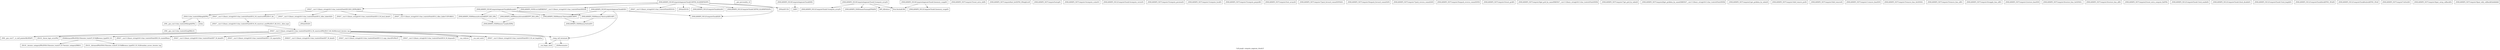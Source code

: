 digraph "Call graph: compute_angmom_chunk.ll" {
	label="Call graph: compute_angmom_chunk.ll";

	Node0x555e81eadb00 [shape=record,label="{_ZN9LAMMPS_NS18ComputeAngmomChunkC2EPNS_6LAMMPSEiPPc}"];
	Node0x555e81eadb00 -> Node0x555e81eac750;
	Node0x555e81eadb00 -> Node0x555e81eac650;
	Node0x555e81eadb00 -> Node0x555e81efbf60;
	Node0x555e81eadb00 -> Node0x555e81f0f450;
	Node0x555e81eadb00 -> Node0x555e81eb1190;
	Node0x555e81eadb00 -> Node0x555e81ed5cd0;
	Node0x555e81eadb00 -> Node0x555e81f0fe80;
	Node0x555e81eadb00 -> Node0x555e81f0f9b0;
	Node0x555e81eadb00 -> Node0x555e81f0f710;
	Node0x555e81ee0e10 [shape=record,label="{__gxx_personality_v0}"];
	Node0x555e81f0fe80 [shape=record,label="{_ZNSt7__cxx1112basic_stringIcSt11char_traitsIcESaIcEED1Ev}"];
	Node0x555e81f0f9b0 [shape=record,label="{_ZNSaIcED1Ev}"];
	Node0x555e81f0f710 [shape=record,label="{_ZN9LAMMPS_NS12ComputeChunk4initEv}"];
	Node0x555e81eac750 [shape=record,label="{_ZN9LAMMPS_NS12ComputeChunkC2EPNS_6LAMMPSEiPPc}"];
	Node0x555e81ed5cd0 [shape=record,label="{_ZN9LAMMPS_NS5Error3allERKNSt7__cxx1112basic_stringIcSt11char_traitsIcESaIcEEEiS8_}"];
	Node0x555e81eac650 [shape=record,label="{_ZNSaIcEC1Ev}"];
	Node0x555e81efbf60 [shape=record,label="{_ZNSt7__cxx1112basic_stringIcSt11char_traitsIcESaIcEEC2IS3_EEPKcRKS3_}"];
	Node0x555e81efbf60 -> Node0x555e81ed5c50;
	Node0x555e81efbf60 -> Node0x555e81eb38b0;
	Node0x555e81efbf60 -> Node0x555e81eea8a0;
	Node0x555e81efbf60 -> Node0x555e81edb6e0;
	Node0x555e81efbf60 -> Node0x555e81ebe000;
	Node0x555e81ec56e0 [shape=record,label="{_ZN9LAMMPS_NS18ComputeAngmomChunkD0Ev}"];
	Node0x555e81ec56e0 -> Node0x555e81ec61f0;
	Node0x555e81ec6df0 [shape=record,label="{_ZN9LAMMPS_NS18ComputeAngmomChunk13compute_arrayEv}"];
	Node0x555e81ec6df0 -> Node0x555e81ec7dc0;
	Node0x555e81ec6df0 -> Node0x555e81ec8d20;
	Node0x555e81ec6df0 -> Node0x555e81ec9660;
	Node0x555e81ec6df0 -> Node0x555e81ec9be0;
	Node0x555e81eb1190 [shape=record,label="{_ZN9LAMMPS_NS18ComputeAngmomChunk8allocateEv}"];
	Node0x555e81eb1190 -> Node0x555e81ebbe40;
	Node0x555e81eb1190 -> Node0x555e81ebdb00;
	Node0x555e81eb1190 -> Node0x555e81ebb310;
	Node0x555e81eb1190 -> Node0x555e81ebbcd0;
	Node0x555e81f0f450 [shape=record,label="{_ZN9LAMMPS_NS12ComputeChunkD2Ev}"];
	Node0x555e81ec0420 [shape=record,label="{_ZN9LAMMPS_NS18ComputeAngmomChunkD2Ev}"];
	Node0x555e81ec0420 -> Node0x555e81ebbe40;
	Node0x555e81ec0420 -> Node0x555e81ec10f0;
	Node0x555e81ec0420 -> Node0x555e81ebb310;
	Node0x555e81ec0420 -> Node0x555e81f0f450;
	Node0x555e81ebbe40 [shape=record,label="{_ZN9LAMMPS_NS6Memory7destroyIdEEvRPT_}"];
	Node0x555e81ebbe40 -> Node0x555e81ec1d40;
	Node0x555e81ec10f0 [shape=record,label="{__clang_call_terminate}"];
	Node0x555e81ec10f0 -> Node0x555e81ec2f80;
	Node0x555e81ec10f0 -> Node0x555e81ec3be0;
	Node0x555e81ec2f80 [shape=record,label="{__cxa_begin_catch}"];
	Node0x555e81ec3be0 [shape=record,label="{_ZSt9terminatev}"];
	Node0x555e81ebb310 [shape=record,label="{_ZN9LAMMPS_NS6Memory7destroyIdEEvRPPT_}"];
	Node0x555e81ebb310 -> Node0x555e81ec1d40;
	Node0x555e81ec61f0 [shape=record,label="{_ZdlPv}"];
	Node0x555e81ebe000 [shape=record,label="{_ZNSt7__cxx1112basic_stringIcSt11char_traitsIcESaIcEE12_Alloc_hiderD2Ev}"];
	Node0x555e81ebe000 -> Node0x555e81efa1a0;
	Node0x555e81ee7d90 [shape=record,label="{_ZNSt7__cxx1112basic_stringIcSt11char_traitsIcESaIcEE16_M_construct_auxIPKcEEvT_S8_St12__false_type}"];
	Node0x555e81ee7d90 -> Node0x555e81ef6600;
	Node0x555e81ef6600 [shape=record,label="{_ZNSt7__cxx1112basic_stringIcSt11char_traitsIcESaIcEE12_M_constructIPKcEEvT_S8_St20forward_iterator_tag}"];
	Node0x555e81ef6600 -> Node0x555e81ef1300;
	Node0x555e81ef6600 -> Node0x555e81ec7380;
	Node0x555e81ef6600 -> Node0x555e81f0b430;
	Node0x555e81ef6600 -> Node0x555e81ef87b0;
	Node0x555e81ef6600 -> Node0x555e81efc210;
	Node0x555e81ef6600 -> Node0x555e81efc570;
	Node0x555e81ef6600 -> Node0x555e81e662f0;
	Node0x555e81ef6600 -> Node0x555e81ead470;
	Node0x555e81ef6600 -> Node0x555e81ec2f80;
	Node0x555e81ef6600 -> Node0x555e81f1c750;
	Node0x555e81ef6600 -> Node0x555e81f1c7d0;
	Node0x555e81ef6600 -> Node0x555e81f1c850;
	Node0x555e81ef6600 -> Node0x555e81f1c8d0;
	Node0x555e81ef6600 -> Node0x555e81ec10f0;
	Node0x555e81ec7dc0 [shape=record,label="{_ZN9LAMMPS_NS12ComputeChunk13compute_arrayEv}"];
	Node0x555e81ec8d20 [shape=record,label="{_ZN9LAMMPS_NS6Domain5unmapEPKdiPd}"];
	Node0x555e81ec9660 [shape=record,label="{llvm.fmuladd.f64}"];
	Node0x555e81ec9be0 [shape=record,label="{MPI_Allreduce}"];
	Node0x555e81ebbcd0 [shape=record,label="{_ZN9LAMMPS_NS6Memory6createIdEEPT_RS3_iPKc}"];
	Node0x555e81ebbcd0 -> Node0x555e81ecac40;
	Node0x555e81ebdb00 [shape=record,label="{_ZN9LAMMPS_NS6Memory6createIdEEPPT_RS4_iiPKc}"];
	Node0x555e81ebdb00 -> Node0x555e81ecac40;
	Node0x555e81ed9df0 [shape=record,label="{_ZN9LAMMPS_NS18ComputeAngmomChunk12memory_usageEv}"];
	Node0x555e81ed9df0 -> Node0x555e81ed8fd0;
	Node0x555e81ed9df0 -> Node0x555e81ec9660;
	Node0x555e81ed8fd0 [shape=record,label="{_ZN9LAMMPS_NS12ComputeChunk12memory_usageEv}"];
	Node0x555e81edceb0 [shape=record,label="{_ZN9LAMMPS_NS7Compute15reset_extra_dofEv}"];
	Node0x555e81ee17a0 [shape=record,label="{_ZN9LAMMPS_NS7Compute9init_listEiPNS_9NeighListE}"];
	Node0x555e81ee2450 [shape=record,label="{_ZN9LAMMPS_NS7Compute5setupEv}"];
	Node0x555e81f1c750 [shape=record,label="{_ZNSt7__cxx1112basic_stringIcSt11char_traitsIcESaIcEE10_M_disposeEv}"];
	Node0x555e81f1c7d0 [shape=record,label="{__cxa_rethrow}"];
	Node0x555e81f1c850 [shape=record,label="{__cxa_end_catch}"];
	Node0x555e81f1c8d0 [shape=record,label="{_ZNSt7__cxx1112basic_stringIcSt11char_traitsIcESaIcEE13_M_set_lengthEm}"];
	Node0x555e81ee3720 [shape=record,label="{_ZN9LAMMPS_NS7Compute14compute_scalarEv}"];
	Node0x555e81ee41a0 [shape=record,label="{_ZN9LAMMPS_NS12ComputeChunk14compute_vectorEv}"];
	Node0x555e81ee7f40 [shape=record,label="{_ZN9LAMMPS_NS7Compute15compute_peratomEv}"];
	Node0x555e81ee82b0 [shape=record,label="{_ZN9LAMMPS_NS7Compute13compute_localEv}"];
	Node0x555e81ee92c0 [shape=record,label="{_ZN9LAMMPS_NS7Compute15compute_pergridEv}"];
	Node0x555e81eedbf0 [shape=record,label="{_ZN9LAMMPS_NS7Compute10set_arraysEi}"];
	Node0x555e81eebc10 [shape=record,label="{_ZN9LAMMPS_NS7Compute17pack_forward_commEiPiPdiS1_}"];
	Node0x555e81eee140 [shape=record,label="{_ZN9LAMMPS_NS7Compute19unpack_forward_commEiiPd}"];
	Node0x555e81eefd00 [shape=record,label="{_ZN9LAMMPS_NS7Compute17pack_reverse_commEiiPd}"];
	Node0x555e81ef1680 [shape=record,label="{_ZN9LAMMPS_NS7Compute19unpack_reverse_commEiPiPd}"];
	Node0x555e81ef1d10 [shape=record,label="{_ZN9LAMMPS_NS7Compute10reset_gridEv}"];
	Node0x555e81ef2570 [shape=record,label="{_ZN9LAMMPS_NS7Compute16get_grid_by_nameERKNSt7__cxx1112basic_stringIcSt11char_traitsIcESaIcEEERi}"];
	Node0x555e81ef3f00 [shape=record,label="{_ZN9LAMMPS_NS7Compute17get_grid_by_indexEi}"];
	Node0x555e81ef5410 [shape=record,label="{_ZN9LAMMPS_NS7Compute20get_griddata_by_nameEiRKNSt7__cxx1112basic_stringIcSt11char_traitsIcESaIcEEERi}"];
	Node0x555e81ef6be0 [shape=record,label="{_ZN9LAMMPS_NS7Compute21get_griddata_by_indexEi}"];
	Node0x555e81ef79b0 [shape=record,label="{_ZN9LAMMPS_NS7Compute14dof_remove_preEv}"];
	Node0x555e81ef8c30 [shape=record,label="{_ZN9LAMMPS_NS7Compute10dof_removeEi}"];
	Node0x555e81ef98d0 [shape=record,label="{_ZN9LAMMPS_NS7Compute11remove_biasEiPd}"];
	Node0x555e81efb2e0 [shape=record,label="{_ZN9LAMMPS_NS7Compute15remove_bias_thrEiPdS1_}"];
	Node0x555e81efc770 [shape=record,label="{_ZN9LAMMPS_NS7Compute15remove_bias_allEv}"];
	Node0x555e81efcf00 [shape=record,label="{_ZN9LAMMPS_NS7Compute16reapply_bias_allEv}"];
	Node0x555e81efe840 [shape=record,label="{_ZN9LAMMPS_NS7Compute12restore_biasEiPd}"];
	Node0x555e81eff4a0 [shape=record,label="{_ZN9LAMMPS_NS7Compute16restore_bias_thrEiPdS1_}"];
	Node0x555e81f090e0 [shape=record,label="{_ZN9LAMMPS_NS7Compute16restore_bias_allEv}"];
	Node0x555e81f097b0 [shape=record,label="{_ZN9LAMMPS_NS7Compute23reset_extra_compute_fixEPKc}"];
	Node0x555e81ee39b0 [shape=record,label="{_ZN9LAMMPS_NS12ComputeChunk11lock_enableEv}"];
	Node0x555e81ee42f0 [shape=record,label="{_ZN9LAMMPS_NS12ComputeChunk12lock_disableEv}"];
	Node0x555e81eb0df0 [shape=record,label="{_ZN9LAMMPS_NS12ComputeChunk11lock_lengthEv}"];
	Node0x555e81eaa980 [shape=record,label="{_ZN9LAMMPS_NS12ComputeChunk4lockEPNS_3FixEll}"];
	Node0x555e81efe950 [shape=record,label="{_ZN9LAMMPS_NS12ComputeChunk6unlockEPNS_3FixE}"];
	Node0x555e81f0a320 [shape=record,label="{_ZN9LAMMPS_NS7Compute7refreshEv}"];
	Node0x555e81ef2050 [shape=record,label="{_ZN9LAMMPS_NS7Compute19pair_setup_callbackEii}"];
	Node0x555e81ed5c50 [shape=record,label="{_ZNSt7__cxx1112basic_stringIcSt11char_traitsIcESaIcEE13_M_local_dataEv}"];
	Node0x555e81eb38b0 [shape=record,label="{_ZNSt7__cxx1112basic_stringIcSt11char_traitsIcESaIcEE12_Alloc_hiderC1EPcRKS3_}"];
	Node0x555e81f0cf20 [shape=record,label="{_ZN9LAMMPS_NS7Compute19pair_tally_callbackEiiiidddddd}"];
	Node0x555e81edb6e0 [shape=record,label="{_ZNSt7__cxx1112basic_stringIcSt11char_traitsIcESaIcEE12_M_constructIPKcEEvT_S8_}"];
	Node0x555e81edb6e0 -> Node0x555e81ee7d90;
	Node0x555e81eea8a0 [shape=record,label="{_ZNSt11char_traitsIcE6lengthEPKc}"];
	Node0x555e81eea8a0 -> Node0x555e81ef29d0;
	Node0x555e81eea8a0 -> Node0x555e81eca780;
	Node0x555e81ef1300 [shape=record,label="{_ZN9__gnu_cxx17__is_null_pointerIKcEEbPT_}"];
	Node0x555e81ec7380 [shape=record,label="{_ZSt19__throw_logic_errorPKc}"];
	Node0x555e81f0b430 [shape=record,label="{_ZSt8distanceIPKcENSt15iterator_traitsIT_E15difference_typeES3_S3_}"];
	Node0x555e81f0b430 -> Node0x555e81f1c950;
	Node0x555e81f0b430 -> Node0x555e81ebcfd0;
	Node0x555e81efc210 [shape=record,label="{_ZNSt7__cxx1112basic_stringIcSt11char_traitsIcESaIcEE7_M_dataEPc}"];
	Node0x555e81ef87b0 [shape=record,label="{_ZNSt7__cxx1112basic_stringIcSt11char_traitsIcESaIcEE9_M_createERmm}"];
	Node0x555e81efc570 [shape=record,label="{_ZNSt7__cxx1112basic_stringIcSt11char_traitsIcESaIcEE11_M_capacityEm}"];
	Node0x555e81ead470 [shape=record,label="{_ZNSt7__cxx1112basic_stringIcSt11char_traitsIcESaIcEE13_S_copy_charsEPcPKcS7_}"];
	Node0x555e81e662f0 [shape=record,label="{_ZNKSt7__cxx1112basic_stringIcSt11char_traitsIcESaIcEE7_M_dataEv}"];
	Node0x555e81ebcfd0 [shape=record,label="{_ZSt10__distanceIPKcENSt15iterator_traitsIT_E15difference_typeES3_S3_St26random_access_iterator_tag}"];
	Node0x555e81f1c950 [shape=record,label="{_ZSt19__iterator_categoryIPKcENSt15iterator_traitsIT_E17iterator_categoryERKS3_}"];
	Node0x555e81ef29d0 [shape=record,label="{_ZN9__gnu_cxx11char_traitsIcE6lengthEPKc}"];
	Node0x555e81ef29d0 -> Node0x555e81f0b290;
	Node0x555e81eca780 [shape=record,label="{strlen}"];
	Node0x555e81f0b290 [shape=record,label="{_ZN9__gnu_cxx11char_traitsIcE2eqERKcS3_}"];
	Node0x555e81efa1a0 [shape=record,label="{_ZNSaIcED2Ev}"];
	Node0x555e81ec1d40 [shape=record,label="{_ZN9LAMMPS_NS6Memory5sfreeEPv}"];
	Node0x555e81ecac40 [shape=record,label="{_ZN9LAMMPS_NS6Memory7smallocElPKc}"];
}
